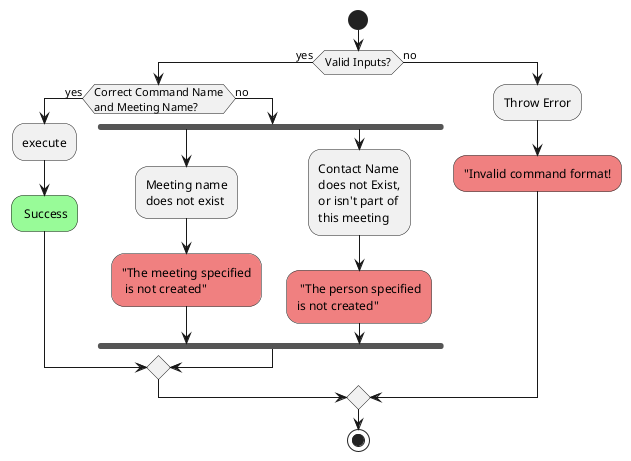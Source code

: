 @startuml

start

if (Valid Inputs?) then (yes)
if (Correct Command Name
and Meeting Name?) then (yes)
      :execute;
      #PaleGreen: Success;
else (no)
  fork
    :Meeting name
    does not exist;
    #lightcoral:"The meeting specified
     is not created";
  fork again
    :Contact Name
    does not Exist,
    or isn't part of
    this meeting;
    #lightcoral: "The person specified
    is not created";
  end fork
endif
else (no)
    :Throw Error;
    #lightcoral:"Invalid command format!;
endif
stop
@enduml
